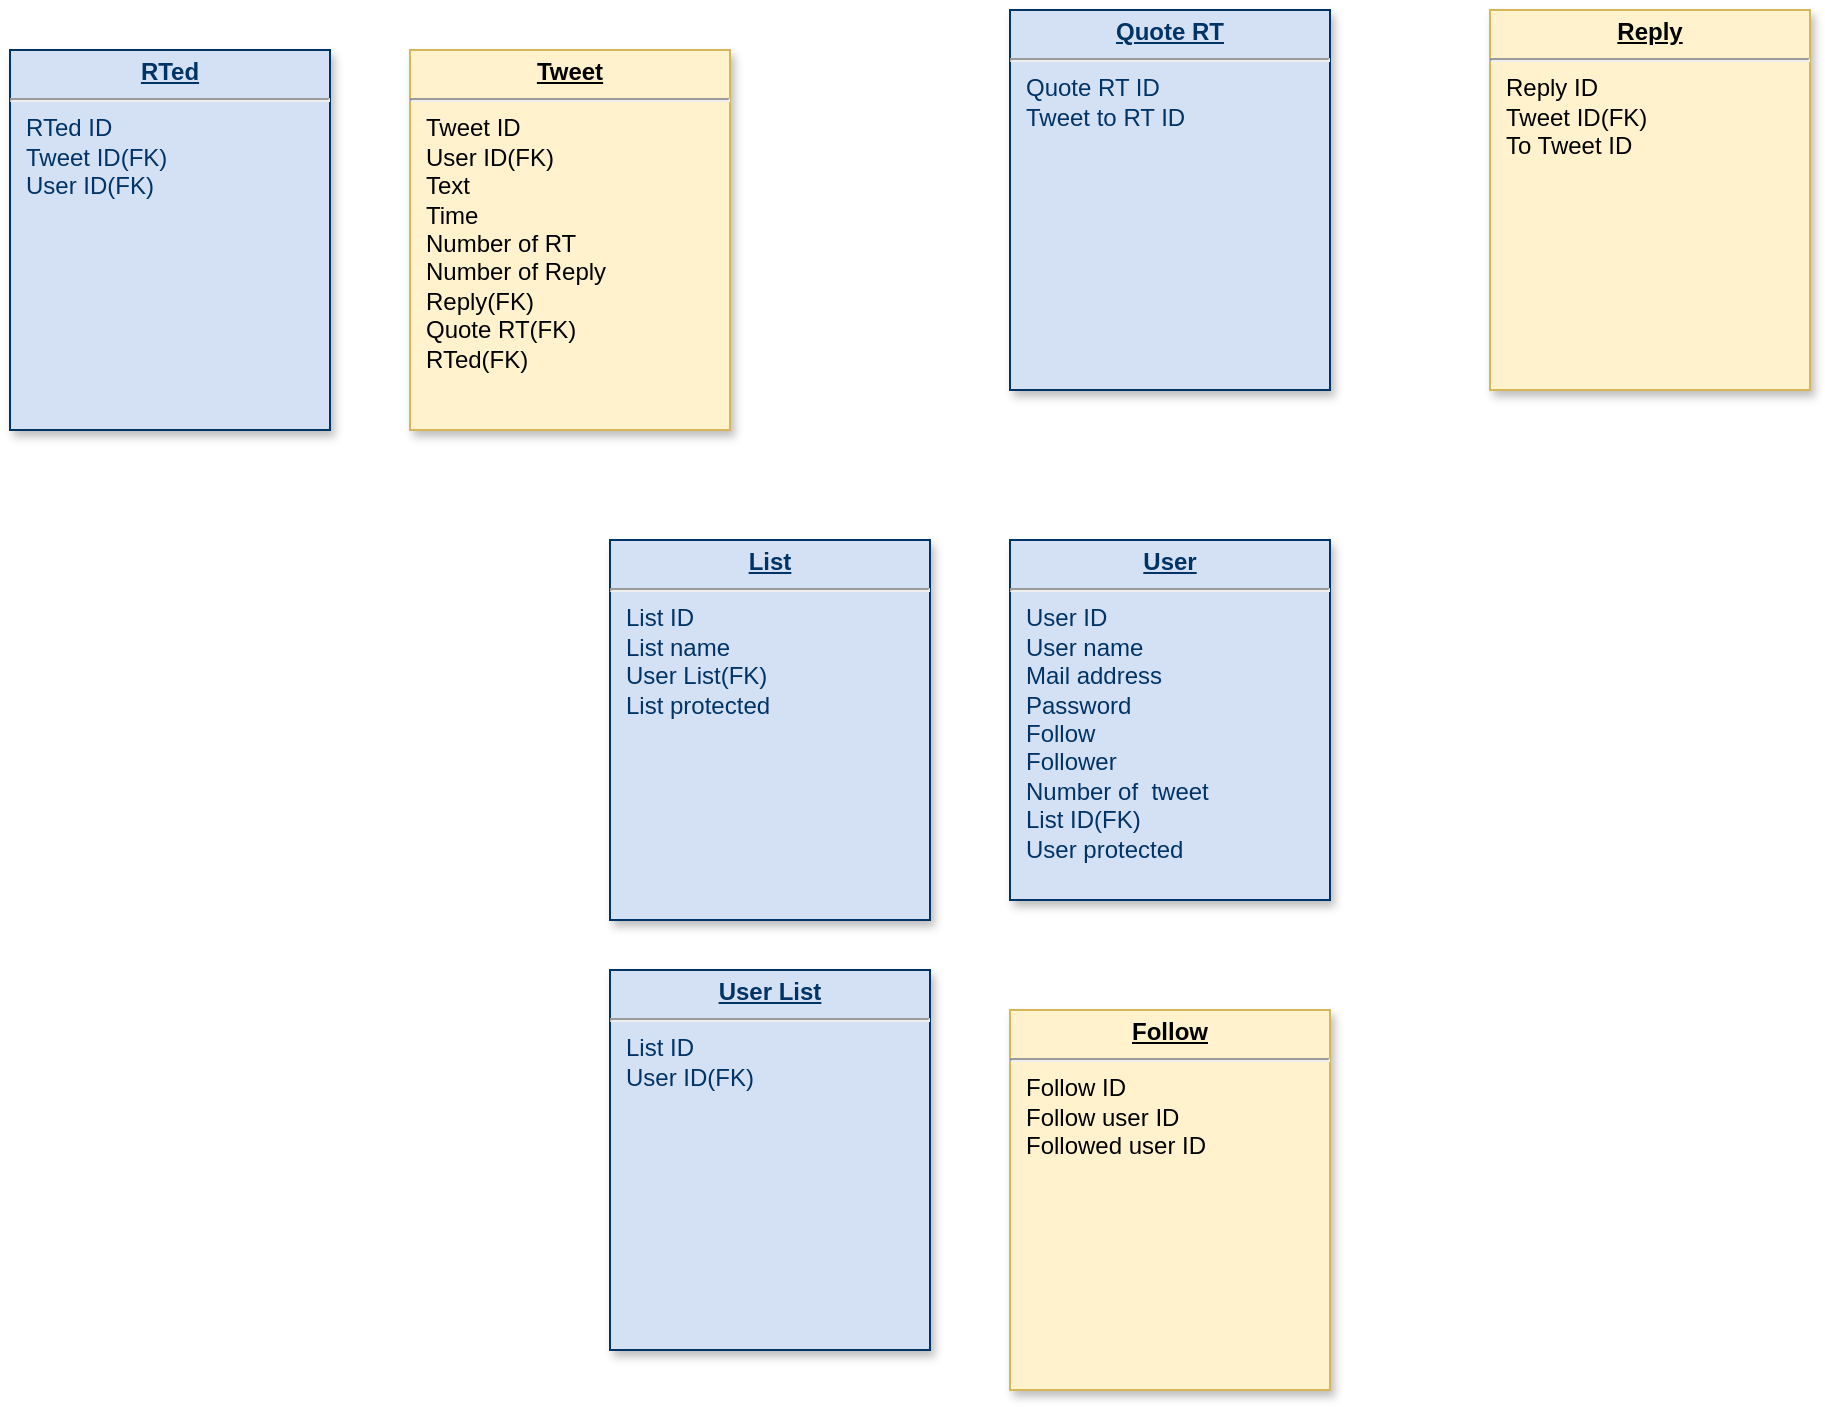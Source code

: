 <mxfile version="14.9.6" type="github">
  <diagram name="Page-1" id="efa7a0a1-bf9b-a30e-e6df-94a7791c09e9">
    <mxGraphModel dx="1217" dy="673" grid="1" gridSize="10" guides="1" tooltips="1" connect="1" arrows="1" fold="1" page="1" pageScale="1" pageWidth="826" pageHeight="1169" background="none" math="0" shadow="0">
      <root>
        <mxCell id="0" />
        <mxCell id="1" parent="0" />
        <mxCell id="22" value="&lt;p style=&quot;margin: 0px ; margin-top: 4px ; text-align: center ; text-decoration: underline&quot;&gt;&lt;strong&gt;User&lt;/strong&gt;&lt;/p&gt;&lt;hr&gt;&lt;p style=&quot;margin: 0px ; margin-left: 8px&quot;&gt;User ID&lt;/p&gt;&lt;p style=&quot;margin: 0px ; margin-left: 8px&quot;&gt;User name&lt;/p&gt;&lt;p style=&quot;margin: 0px ; margin-left: 8px&quot;&gt;Mail address&lt;/p&gt;&lt;p style=&quot;margin: 0px ; margin-left: 8px&quot;&gt;Password&lt;/p&gt;&lt;p style=&quot;margin: 0px ; margin-left: 8px&quot;&gt;Follow&lt;/p&gt;&lt;p style=&quot;margin: 0px ; margin-left: 8px&quot;&gt;Follower&lt;/p&gt;&lt;p style=&quot;margin: 0px ; margin-left: 8px&quot;&gt;Number of&amp;nbsp; tweet&lt;/p&gt;&lt;p style=&quot;margin: 0px ; margin-left: 8px&quot;&gt;List ID(FK)&lt;/p&gt;&lt;p style=&quot;margin: 0px ; margin-left: 8px&quot;&gt;User protected&lt;/p&gt;&lt;p style=&quot;margin: 0px ; margin-left: 8px&quot;&gt;&lt;br&gt;&lt;/p&gt;" style="verticalAlign=top;align=left;overflow=fill;fontSize=12;fontFamily=Helvetica;html=1;strokeColor=#003366;shadow=1;fillColor=#D4E1F5;fontColor=#003366" parent="1" vertex="1">
          <mxGeometry x="780.0" y="405" width="160.0" height="180" as="geometry" />
        </mxCell>
        <mxCell id="35" value="&lt;p style=&quot;margin: 0px ; margin-top: 4px ; text-align: center ; text-decoration: underline&quot;&gt;&lt;strong&gt;Tweet&lt;/strong&gt;&lt;/p&gt;&lt;hr&gt;&lt;p style=&quot;margin: 0px ; margin-left: 8px&quot;&gt;Tweet ID&lt;/p&gt;&lt;p style=&quot;margin: 0px ; margin-left: 8px&quot;&gt;User ID(FK)&lt;/p&gt;&lt;p style=&quot;margin: 0px ; margin-left: 8px&quot;&gt;Text&lt;/p&gt;&lt;p style=&quot;margin: 0px ; margin-left: 8px&quot;&gt;Time&lt;/p&gt;&lt;p style=&quot;margin: 0px ; margin-left: 8px&quot;&gt;Number of RT&lt;/p&gt;&lt;p style=&quot;margin: 0px ; margin-left: 8px&quot;&gt;Number of Reply&lt;/p&gt;&lt;p style=&quot;margin: 0px ; margin-left: 8px&quot;&gt;Reply(FK)&lt;/p&gt;&lt;p style=&quot;margin: 0px ; margin-left: 8px&quot;&gt;Quote RT(FK)&lt;/p&gt;&lt;p style=&quot;margin: 0px ; margin-left: 8px&quot;&gt;RTed(FK)&lt;/p&gt;" style="verticalAlign=top;align=left;overflow=fill;fontSize=12;fontFamily=Helvetica;html=1;strokeColor=#d6b656;shadow=1;fillColor=#fff2cc;" parent="1" vertex="1">
          <mxGeometry x="480" y="160.0" width="160" height="190" as="geometry" />
        </mxCell>
        <mxCell id="idiH4wlW72CsvhBbyRg6-114" value="&lt;p style=&quot;margin: 0px ; margin-top: 4px ; text-align: center ; text-decoration: underline&quot;&gt;&lt;b&gt;List&lt;/b&gt;&lt;/p&gt;&lt;hr&gt;&lt;p style=&quot;margin: 0px ; margin-left: 8px&quot;&gt;List ID&lt;/p&gt;&lt;p style=&quot;margin: 0px ; margin-left: 8px&quot;&gt;List name&lt;/p&gt;&lt;p style=&quot;margin: 0px ; margin-left: 8px&quot;&gt;User List(FK)&lt;/p&gt;&lt;p style=&quot;margin: 0px ; margin-left: 8px&quot;&gt;List protected&lt;/p&gt;" style="verticalAlign=top;align=left;overflow=fill;fontSize=12;fontFamily=Helvetica;html=1;strokeColor=#003366;shadow=1;fillColor=#D4E1F5;fontColor=#003366" parent="1" vertex="1">
          <mxGeometry x="580" y="405.0" width="160" height="190" as="geometry" />
        </mxCell>
        <mxCell id="idiH4wlW72CsvhBbyRg6-115" value="&lt;p style=&quot;margin: 0px ; margin-top: 4px ; text-align: center ; text-decoration: underline&quot;&gt;&lt;b&gt;Follow&lt;/b&gt;&lt;/p&gt;&lt;hr&gt;&lt;p style=&quot;margin: 0px ; margin-left: 8px&quot;&gt;Follow ID&lt;/p&gt;&lt;p style=&quot;margin: 0px ; margin-left: 8px&quot;&gt;Follow user ID&lt;/p&gt;&lt;p style=&quot;margin: 0px ; margin-left: 8px&quot;&gt;Followed user ID&lt;/p&gt;" style="verticalAlign=top;align=left;overflow=fill;fontSize=12;fontFamily=Helvetica;html=1;strokeColor=#d6b656;shadow=1;fillColor=#fff2cc;" parent="1" vertex="1">
          <mxGeometry x="780" y="640.0" width="160" height="190" as="geometry" />
        </mxCell>
        <mxCell id="vRkQH4PKBg6P_yEW8_5e-35" value="&lt;p style=&quot;margin: 0px ; margin-top: 4px ; text-align: center ; text-decoration: underline&quot;&gt;&lt;b&gt;Reply&lt;/b&gt;&lt;/p&gt;&lt;hr&gt;&lt;p style=&quot;margin: 0px ; margin-left: 8px&quot;&gt;Reply ID&lt;/p&gt;&lt;p style=&quot;margin: 0px ; margin-left: 8px&quot;&gt;Tweet ID(FK)&lt;/p&gt;&lt;p style=&quot;margin: 0px ; margin-left: 8px&quot;&gt;To Tweet ID&lt;/p&gt;" style="verticalAlign=top;align=left;overflow=fill;fontSize=12;fontFamily=Helvetica;html=1;strokeColor=#d6b656;shadow=1;fillColor=#fff2cc;" parent="1" vertex="1">
          <mxGeometry x="1020" y="140.0" width="160" height="190" as="geometry" />
        </mxCell>
        <mxCell id="vRkQH4PKBg6P_yEW8_5e-36" value="&lt;p style=&quot;margin: 0px ; margin-top: 4px ; text-align: center ; text-decoration: underline&quot;&gt;&lt;b&gt;Quote RT&lt;/b&gt;&lt;/p&gt;&lt;hr&gt;&lt;p style=&quot;margin: 0px ; margin-left: 8px&quot;&gt;Quote RT ID&lt;/p&gt;&lt;p style=&quot;margin: 0px ; margin-left: 8px&quot;&gt;Tweet to RT ID&lt;/p&gt;" style="verticalAlign=top;align=left;overflow=fill;fontSize=12;fontFamily=Helvetica;html=1;strokeColor=#003366;shadow=1;fillColor=#D4E1F5;fontColor=#003366" parent="1" vertex="1">
          <mxGeometry x="780" y="140.0" width="160" height="190" as="geometry" />
        </mxCell>
        <mxCell id="A8FJraCsitmBF-kGziTm-35" value="&lt;p style=&quot;margin: 0px ; margin-top: 4px ; text-align: center ; text-decoration: underline&quot;&gt;&lt;b&gt;RTed&lt;/b&gt;&lt;/p&gt;&lt;hr&gt;&lt;p style=&quot;margin: 0px ; margin-left: 8px&quot;&gt;RTed ID&lt;/p&gt;&lt;p style=&quot;margin: 0px ; margin-left: 8px&quot;&gt;Tweet ID(FK)&lt;/p&gt;&lt;p style=&quot;margin: 0px ; margin-left: 8px&quot;&gt;User ID(FK)&lt;/p&gt;" style="verticalAlign=top;align=left;overflow=fill;fontSize=12;fontFamily=Helvetica;html=1;strokeColor=#003366;shadow=1;fillColor=#D4E1F5;fontColor=#003366" parent="1" vertex="1">
          <mxGeometry x="280" y="160.0" width="160" height="190" as="geometry" />
        </mxCell>
        <mxCell id="sGWv3QTeXQDRefNPMPc0-35" value="&lt;p style=&quot;margin: 0px ; margin-top: 4px ; text-align: center ; text-decoration: underline&quot;&gt;&lt;b&gt;User List&lt;/b&gt;&lt;/p&gt;&lt;hr&gt;&lt;p style=&quot;margin: 0px ; margin-left: 8px&quot;&gt;List ID&lt;/p&gt;&lt;p style=&quot;margin: 0px ; margin-left: 8px&quot;&gt;User ID(FK)&lt;/p&gt;" style="verticalAlign=top;align=left;overflow=fill;fontSize=12;fontFamily=Helvetica;html=1;strokeColor=#003366;shadow=1;fillColor=#D4E1F5;fontColor=#003366" vertex="1" parent="1">
          <mxGeometry x="580" y="620.0" width="160" height="190" as="geometry" />
        </mxCell>
      </root>
    </mxGraphModel>
  </diagram>
</mxfile>
